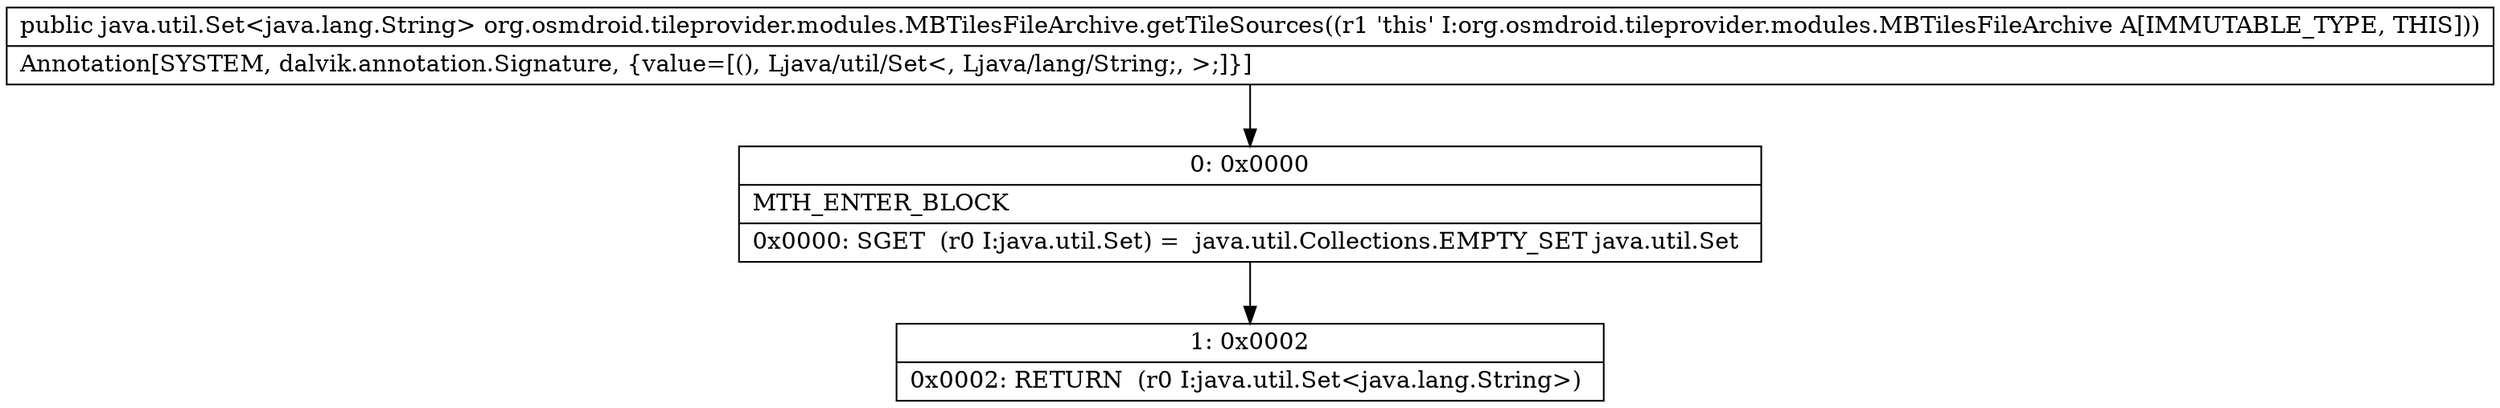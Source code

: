 digraph "CFG fororg.osmdroid.tileprovider.modules.MBTilesFileArchive.getTileSources()Ljava\/util\/Set;" {
Node_0 [shape=record,label="{0\:\ 0x0000|MTH_ENTER_BLOCK\l|0x0000: SGET  (r0 I:java.util.Set) =  java.util.Collections.EMPTY_SET java.util.Set \l}"];
Node_1 [shape=record,label="{1\:\ 0x0002|0x0002: RETURN  (r0 I:java.util.Set\<java.lang.String\>) \l}"];
MethodNode[shape=record,label="{public java.util.Set\<java.lang.String\> org.osmdroid.tileprovider.modules.MBTilesFileArchive.getTileSources((r1 'this' I:org.osmdroid.tileprovider.modules.MBTilesFileArchive A[IMMUTABLE_TYPE, THIS]))  | Annotation[SYSTEM, dalvik.annotation.Signature, \{value=[(), Ljava\/util\/Set\<, Ljava\/lang\/String;, \>;]\}]\l}"];
MethodNode -> Node_0;
Node_0 -> Node_1;
}

